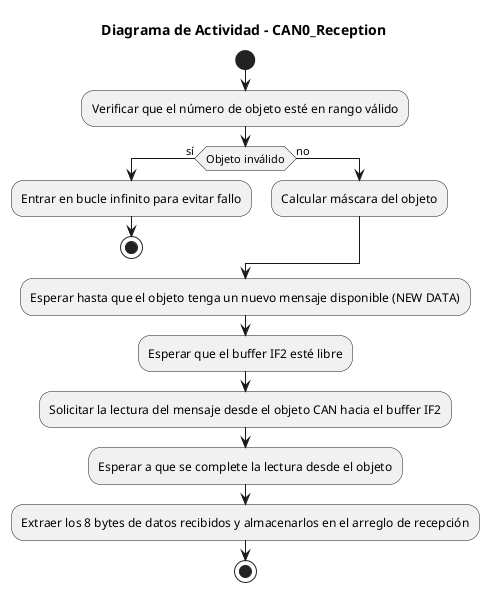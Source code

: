 @startuml RecepcionCAN
title Diagrama de Actividad - CAN0_Reception

start

:Verificar que el número de objeto esté en rango válido;

if (Objeto inválido) then (sí)
  :Entrar en bucle infinito para evitar fallo;
  stop
else (no)
  :Calcular máscara del objeto;
endif

:Esperar hasta que el objeto tenga un nuevo mensaje disponible (NEW DATA);

:Esperar que el buffer IF2 esté libre;

:Solicitar la lectura del mensaje desde el objeto CAN hacia el buffer IF2;

:Esperar a que se complete la lectura desde el objeto;

:Extraer los 8 bytes de datos recibidos y almacenarlos en el arreglo de recepción;

stop
@enduml

